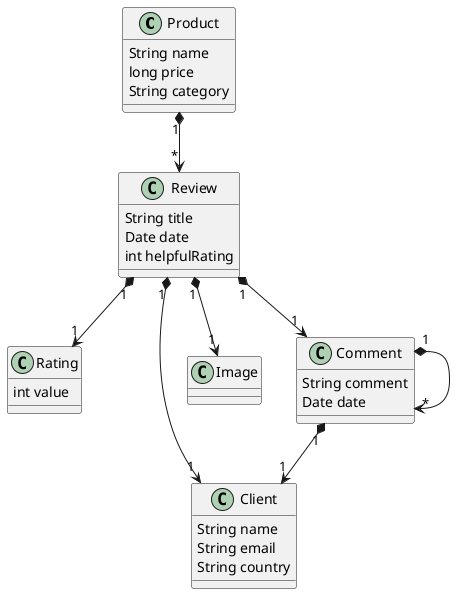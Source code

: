 @startuml ecommerce.png

Product "1"*-->"*" Review
Review "1"*-->"1" Rating
Review "1"*-->"1" Client
Review "1"*-->"1" Image
Review "1"*-->"1" Comment
Comment "1"*-->"1" Client
Comment "1"*-->"*" Comment

class Product {
  String name
  long price
  String category
}

class Review {
  String title
  Date date
  int helpfulRating
}

class Client {
  String name
  String email
  String country
}

class Rating {
  int value
}

class Comment {
  String comment
  Date date
}


@enduml

